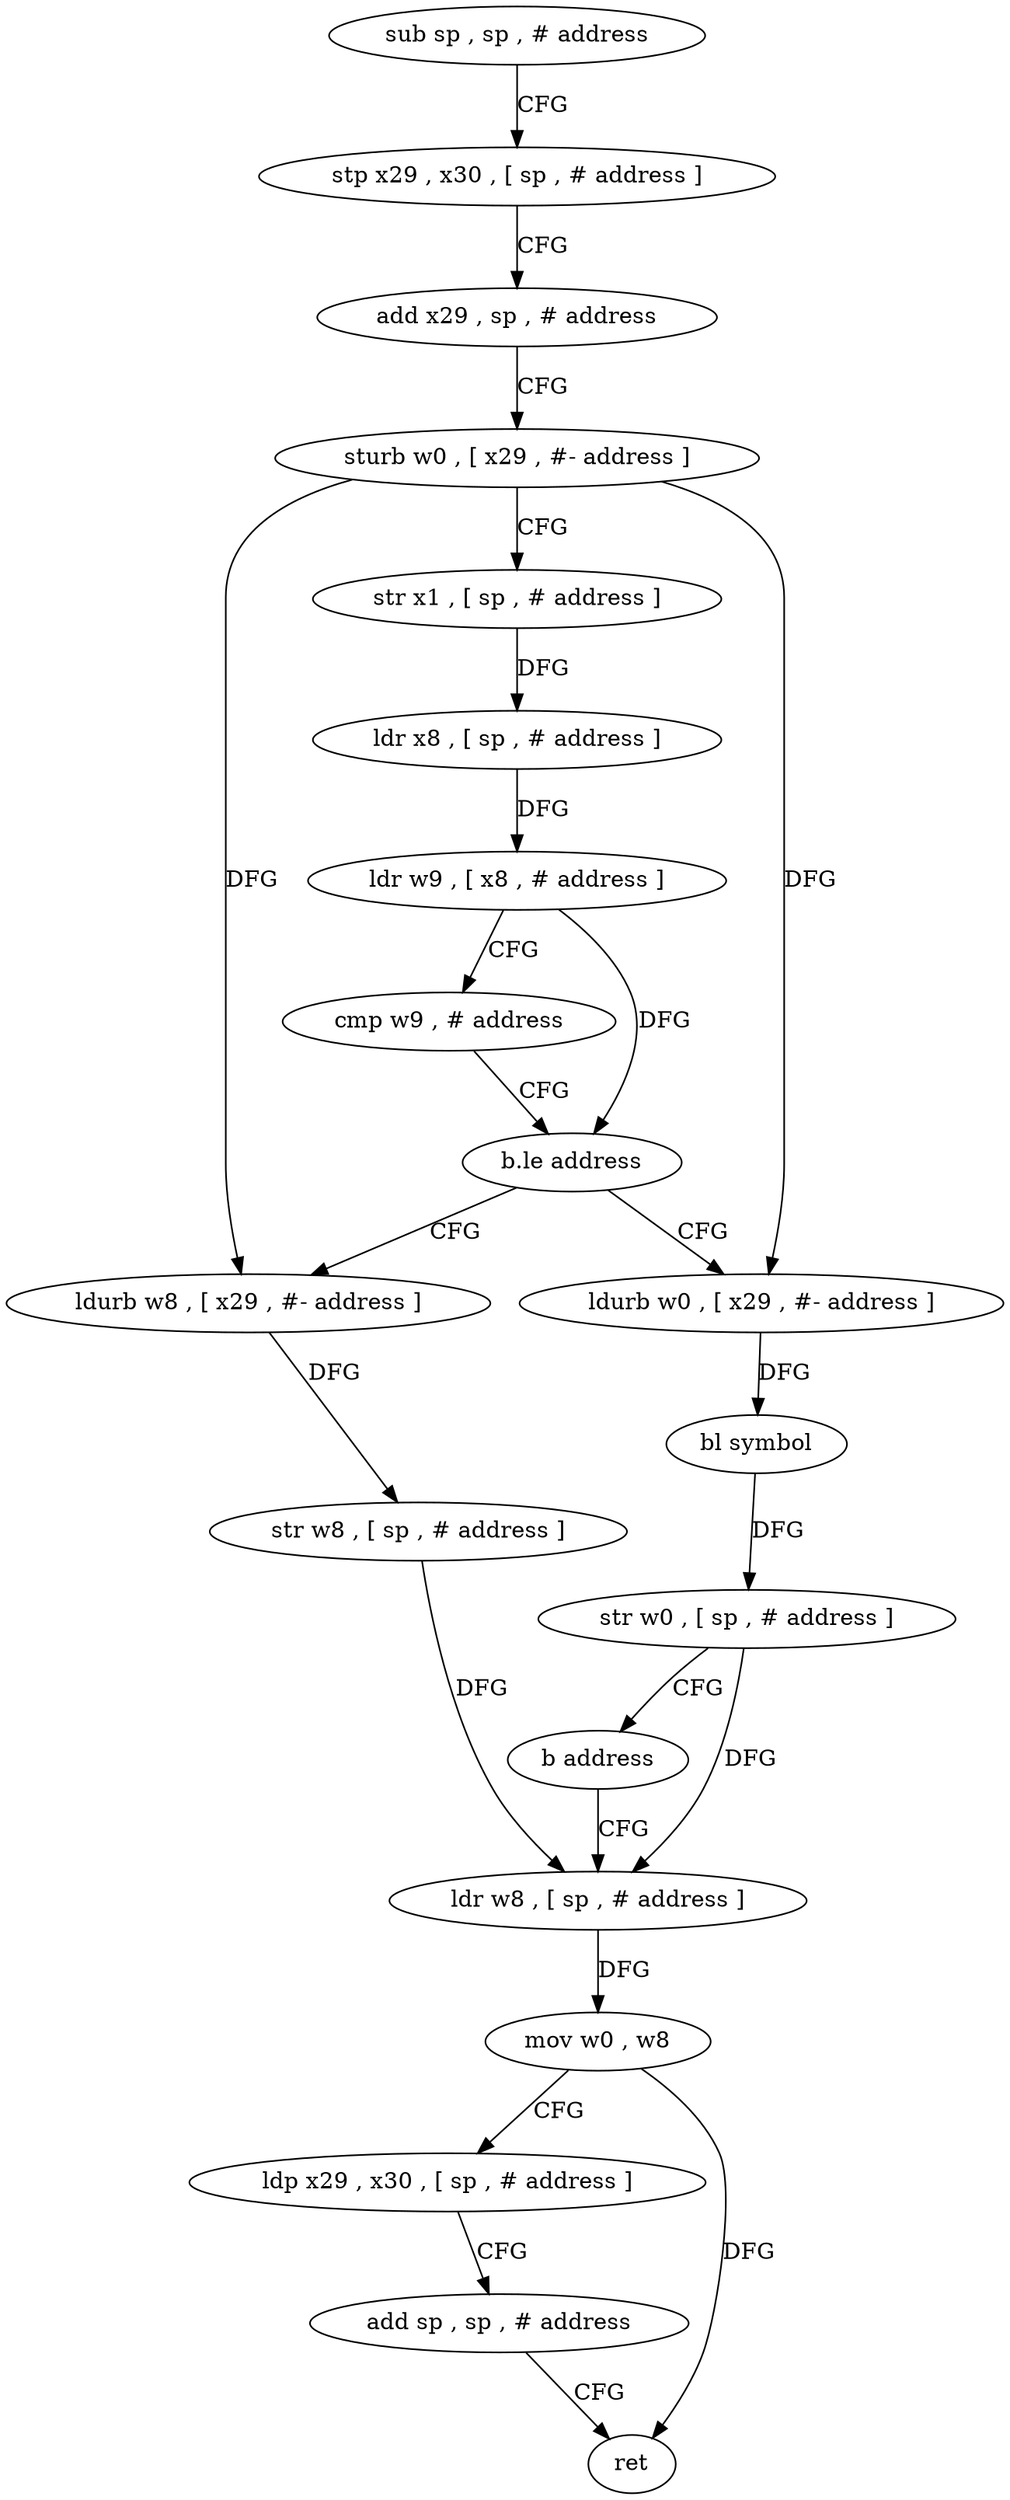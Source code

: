digraph "func" {
"4269904" [label = "sub sp , sp , # address" ]
"4269908" [label = "stp x29 , x30 , [ sp , # address ]" ]
"4269912" [label = "add x29 , sp , # address" ]
"4269916" [label = "sturb w0 , [ x29 , #- address ]" ]
"4269920" [label = "str x1 , [ sp , # address ]" ]
"4269924" [label = "ldr x8 , [ sp , # address ]" ]
"4269928" [label = "ldr w9 , [ x8 , # address ]" ]
"4269932" [label = "cmp w9 , # address" ]
"4269936" [label = "b.le address" ]
"4269956" [label = "ldurb w8 , [ x29 , #- address ]" ]
"4269940" [label = "ldurb w0 , [ x29 , #- address ]" ]
"4269960" [label = "str w8 , [ sp , # address ]" ]
"4269964" [label = "ldr w8 , [ sp , # address ]" ]
"4269944" [label = "bl symbol" ]
"4269948" [label = "str w0 , [ sp , # address ]" ]
"4269952" [label = "b address" ]
"4269968" [label = "mov w0 , w8" ]
"4269972" [label = "ldp x29 , x30 , [ sp , # address ]" ]
"4269976" [label = "add sp , sp , # address" ]
"4269980" [label = "ret" ]
"4269904" -> "4269908" [ label = "CFG" ]
"4269908" -> "4269912" [ label = "CFG" ]
"4269912" -> "4269916" [ label = "CFG" ]
"4269916" -> "4269920" [ label = "CFG" ]
"4269916" -> "4269956" [ label = "DFG" ]
"4269916" -> "4269940" [ label = "DFG" ]
"4269920" -> "4269924" [ label = "DFG" ]
"4269924" -> "4269928" [ label = "DFG" ]
"4269928" -> "4269932" [ label = "CFG" ]
"4269928" -> "4269936" [ label = "DFG" ]
"4269932" -> "4269936" [ label = "CFG" ]
"4269936" -> "4269956" [ label = "CFG" ]
"4269936" -> "4269940" [ label = "CFG" ]
"4269956" -> "4269960" [ label = "DFG" ]
"4269940" -> "4269944" [ label = "DFG" ]
"4269960" -> "4269964" [ label = "DFG" ]
"4269964" -> "4269968" [ label = "DFG" ]
"4269944" -> "4269948" [ label = "DFG" ]
"4269948" -> "4269952" [ label = "CFG" ]
"4269948" -> "4269964" [ label = "DFG" ]
"4269952" -> "4269964" [ label = "CFG" ]
"4269968" -> "4269972" [ label = "CFG" ]
"4269968" -> "4269980" [ label = "DFG" ]
"4269972" -> "4269976" [ label = "CFG" ]
"4269976" -> "4269980" [ label = "CFG" ]
}
